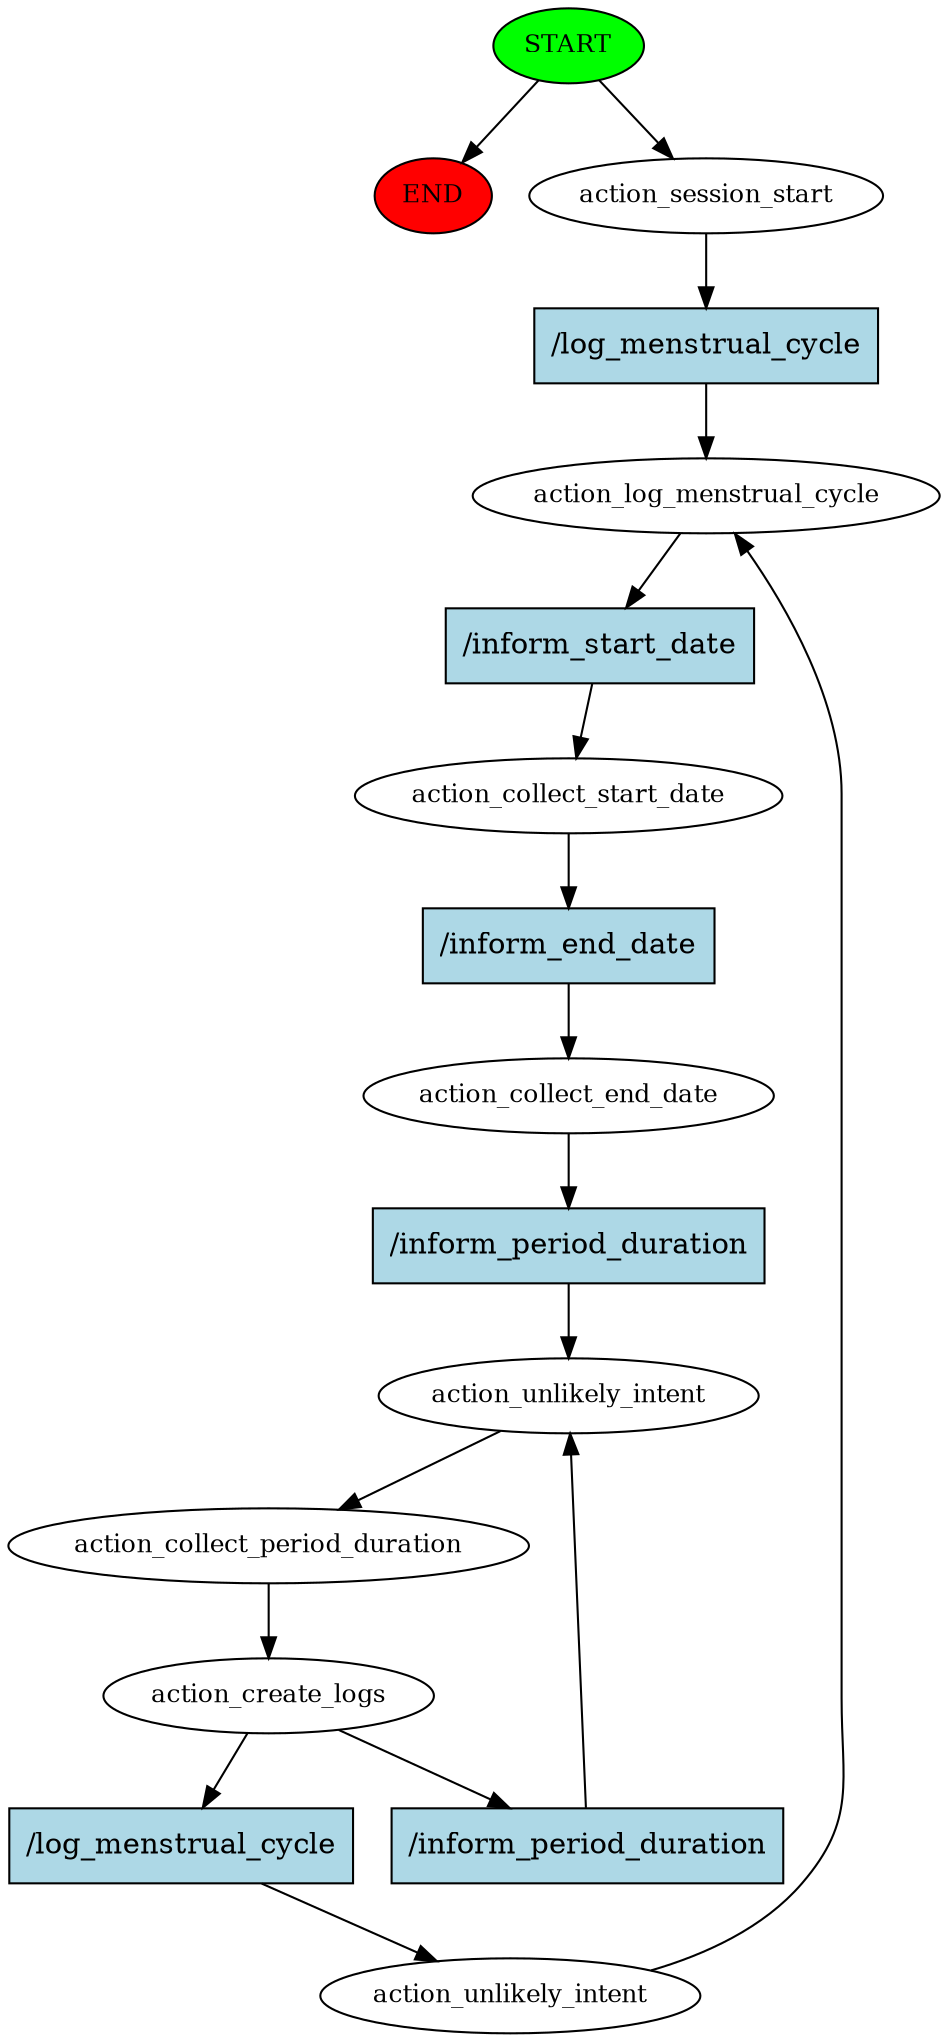 digraph  {
0 [class="start active", fillcolor=green, fontsize=12, label=START, style=filled];
"-1" [class=end, fillcolor=red, fontsize=12, label=END, style=filled];
1 [class=active, fontsize=12, label=action_session_start];
2 [class=active, fontsize=12, label=action_log_menstrual_cycle];
3 [class=active, fontsize=12, label=action_collect_start_date];
4 [class=active, fontsize=12, label=action_collect_end_date];
5 [class=active, fontsize=12, label=action_unlikely_intent];
6 [class=active, fontsize=12, label=action_collect_period_duration];
7 [class="active dashed", fontsize=12, label=action_create_logs];
11 [class=active, fontsize=12, label=action_unlikely_intent];
18 [class="intent active", fillcolor=lightblue, label="/log_menstrual_cycle", shape=rect, style=filled];
19 [class="intent active", fillcolor=lightblue, label="/inform_start_date", shape=rect, style=filled];
20 [class="intent active", fillcolor=lightblue, label="/inform_end_date", shape=rect, style=filled];
21 [class="intent active", fillcolor=lightblue, label="/inform_period_duration", shape=rect, style=filled];
22 [class="intent active", fillcolor=lightblue, label="/inform_period_duration", shape=rect, style=filled];
23 [class="intent active", fillcolor=lightblue, label="/log_menstrual_cycle", shape=rect, style=filled];
0 -> "-1"  [class="", key=NONE, label=""];
0 -> 1  [class=active, key=NONE, label=""];
1 -> 18  [class=active, key=0];
2 -> 19  [class=active, key=0];
3 -> 20  [class=active, key=0];
4 -> 21  [class=active, key=0];
5 -> 6  [class=active, key=NONE, label=""];
6 -> 7  [class=active, key=NONE, label=""];
7 -> 22  [class=active, key=0];
7 -> 23  [class=active, key=0];
11 -> 2  [class=active, key=NONE, label=""];
18 -> 2  [class=active, key=0];
19 -> 3  [class=active, key=0];
20 -> 4  [class=active, key=0];
21 -> 5  [class=active, key=0];
22 -> 5  [class=active, key=0];
23 -> 11  [class=active, key=0];
}
